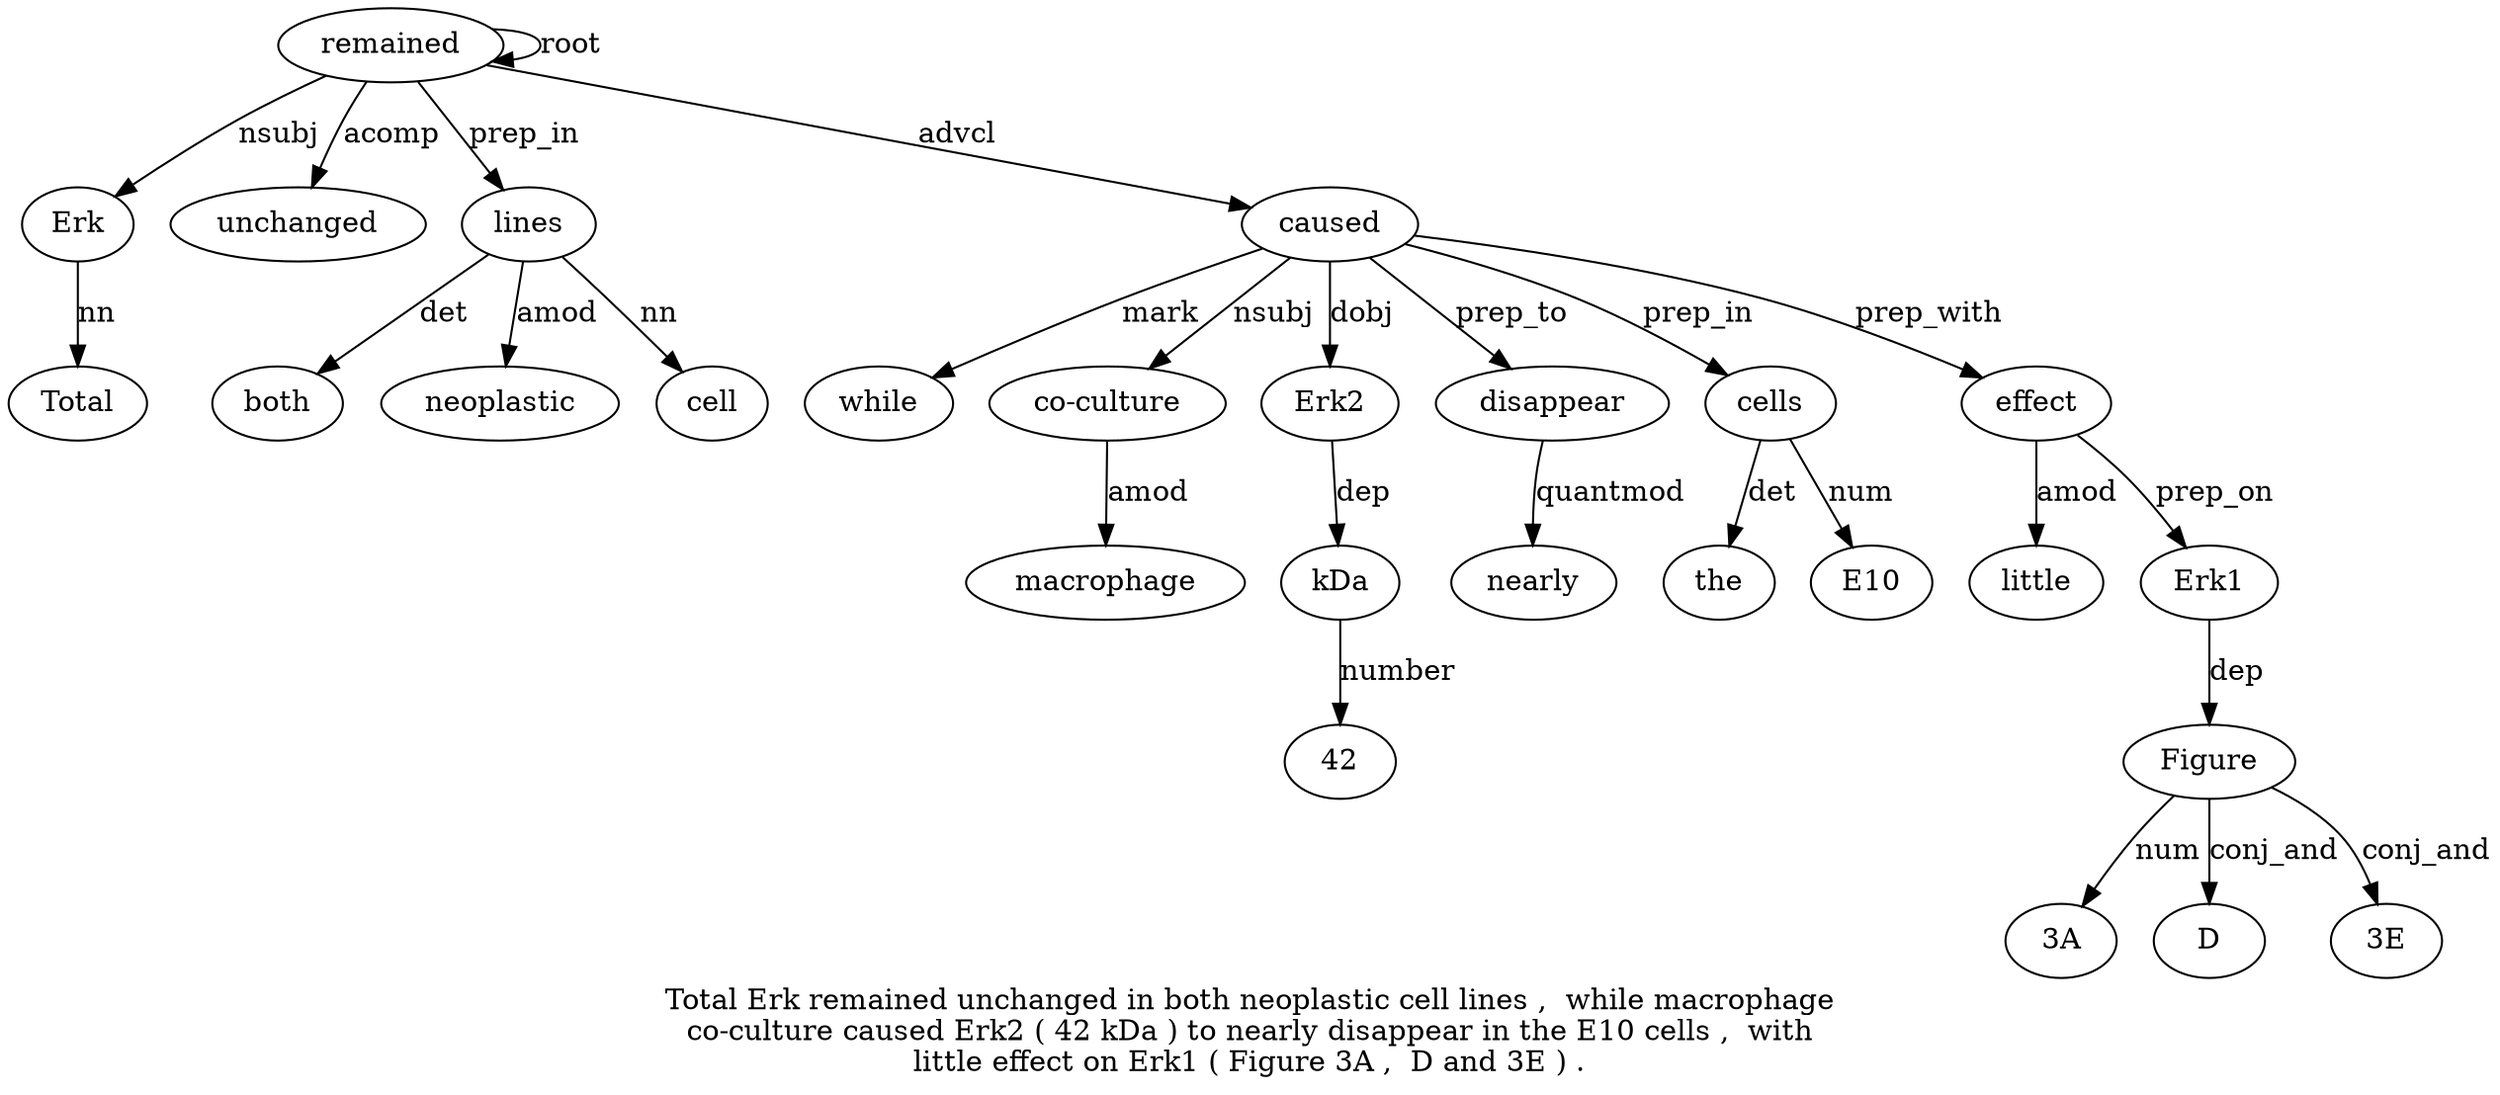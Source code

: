 digraph "Total Erk remained unchanged in both neoplastic cell lines ,  while macrophage co-culture caused Erk2 ( 42 kDa ) to nearly disappear in the E10 cells ,  with little effect on Erk1 ( Figure 3A ,  D and 3E ) ." {
label="Total Erk remained unchanged in both neoplastic cell lines ,  while macrophage
co-culture caused Erk2 ( 42 kDa ) to nearly disappear in the E10 cells ,  with
little effect on Erk1 ( Figure 3A ,  D and 3E ) .";
Erk2 [style=filled, fillcolor=white, label=Erk];
Total1 [style=filled, fillcolor=white, label=Total];
Erk2 -> Total1  [label=nn];
remained3 [style=filled, fillcolor=white, label=remained];
remained3 -> Erk2  [label=nsubj];
remained3 -> remained3  [label=root];
unchanged4 [style=filled, fillcolor=white, label=unchanged];
remained3 -> unchanged4  [label=acomp];
lines9 [style=filled, fillcolor=white, label=lines];
both6 [style=filled, fillcolor=white, label=both];
lines9 -> both6  [label=det];
neoplastic7 [style=filled, fillcolor=white, label=neoplastic];
lines9 -> neoplastic7  [label=amod];
cell8 [style=filled, fillcolor=white, label=cell];
lines9 -> cell8  [label=nn];
remained3 -> lines9  [label=prep_in];
caused14 [style=filled, fillcolor=white, label=caused];
while11 [style=filled, fillcolor=white, label=while];
caused14 -> while11  [label=mark];
"co-culture13" [style=filled, fillcolor=white, label="co-culture"];
macrophage12 [style=filled, fillcolor=white, label=macrophage];
"co-culture13" -> macrophage12  [label=amod];
caused14 -> "co-culture13"  [label=nsubj];
remained3 -> caused14  [label=advcl];
Erk215 [style=filled, fillcolor=white, label=Erk2];
caused14 -> Erk215  [label=dobj];
kDa18 [style=filled, fillcolor=white, label=kDa];
4217 [style=filled, fillcolor=white, label=42];
kDa18 -> 4217  [label=number];
Erk215 -> kDa18  [label=dep];
disappear22 [style=filled, fillcolor=white, label=disappear];
nearly21 [style=filled, fillcolor=white, label=nearly];
disappear22 -> nearly21  [label=quantmod];
caused14 -> disappear22  [label=prep_to];
cells26 [style=filled, fillcolor=white, label=cells];
the24 [style=filled, fillcolor=white, label=the];
cells26 -> the24  [label=det];
E1025 [style=filled, fillcolor=white, label=E10];
cells26 -> E1025  [label=num];
caused14 -> cells26  [label=prep_in];
effect30 [style=filled, fillcolor=white, label=effect];
little29 [style=filled, fillcolor=white, label=little];
effect30 -> little29  [label=amod];
caused14 -> effect30  [label=prep_with];
Erk132 [style=filled, fillcolor=white, label=Erk1];
effect30 -> Erk132  [label=prep_on];
Figure34 [style=filled, fillcolor=white, label=Figure];
Erk132 -> Figure34  [label=dep];
"3A35" [style=filled, fillcolor=white, label="3A"];
Figure34 -> "3A35"  [label=num];
D37 [style=filled, fillcolor=white, label=D];
Figure34 -> D37  [label=conj_and];
"3E39" [style=filled, fillcolor=white, label="3E"];
Figure34 -> "3E39"  [label=conj_and];
}
